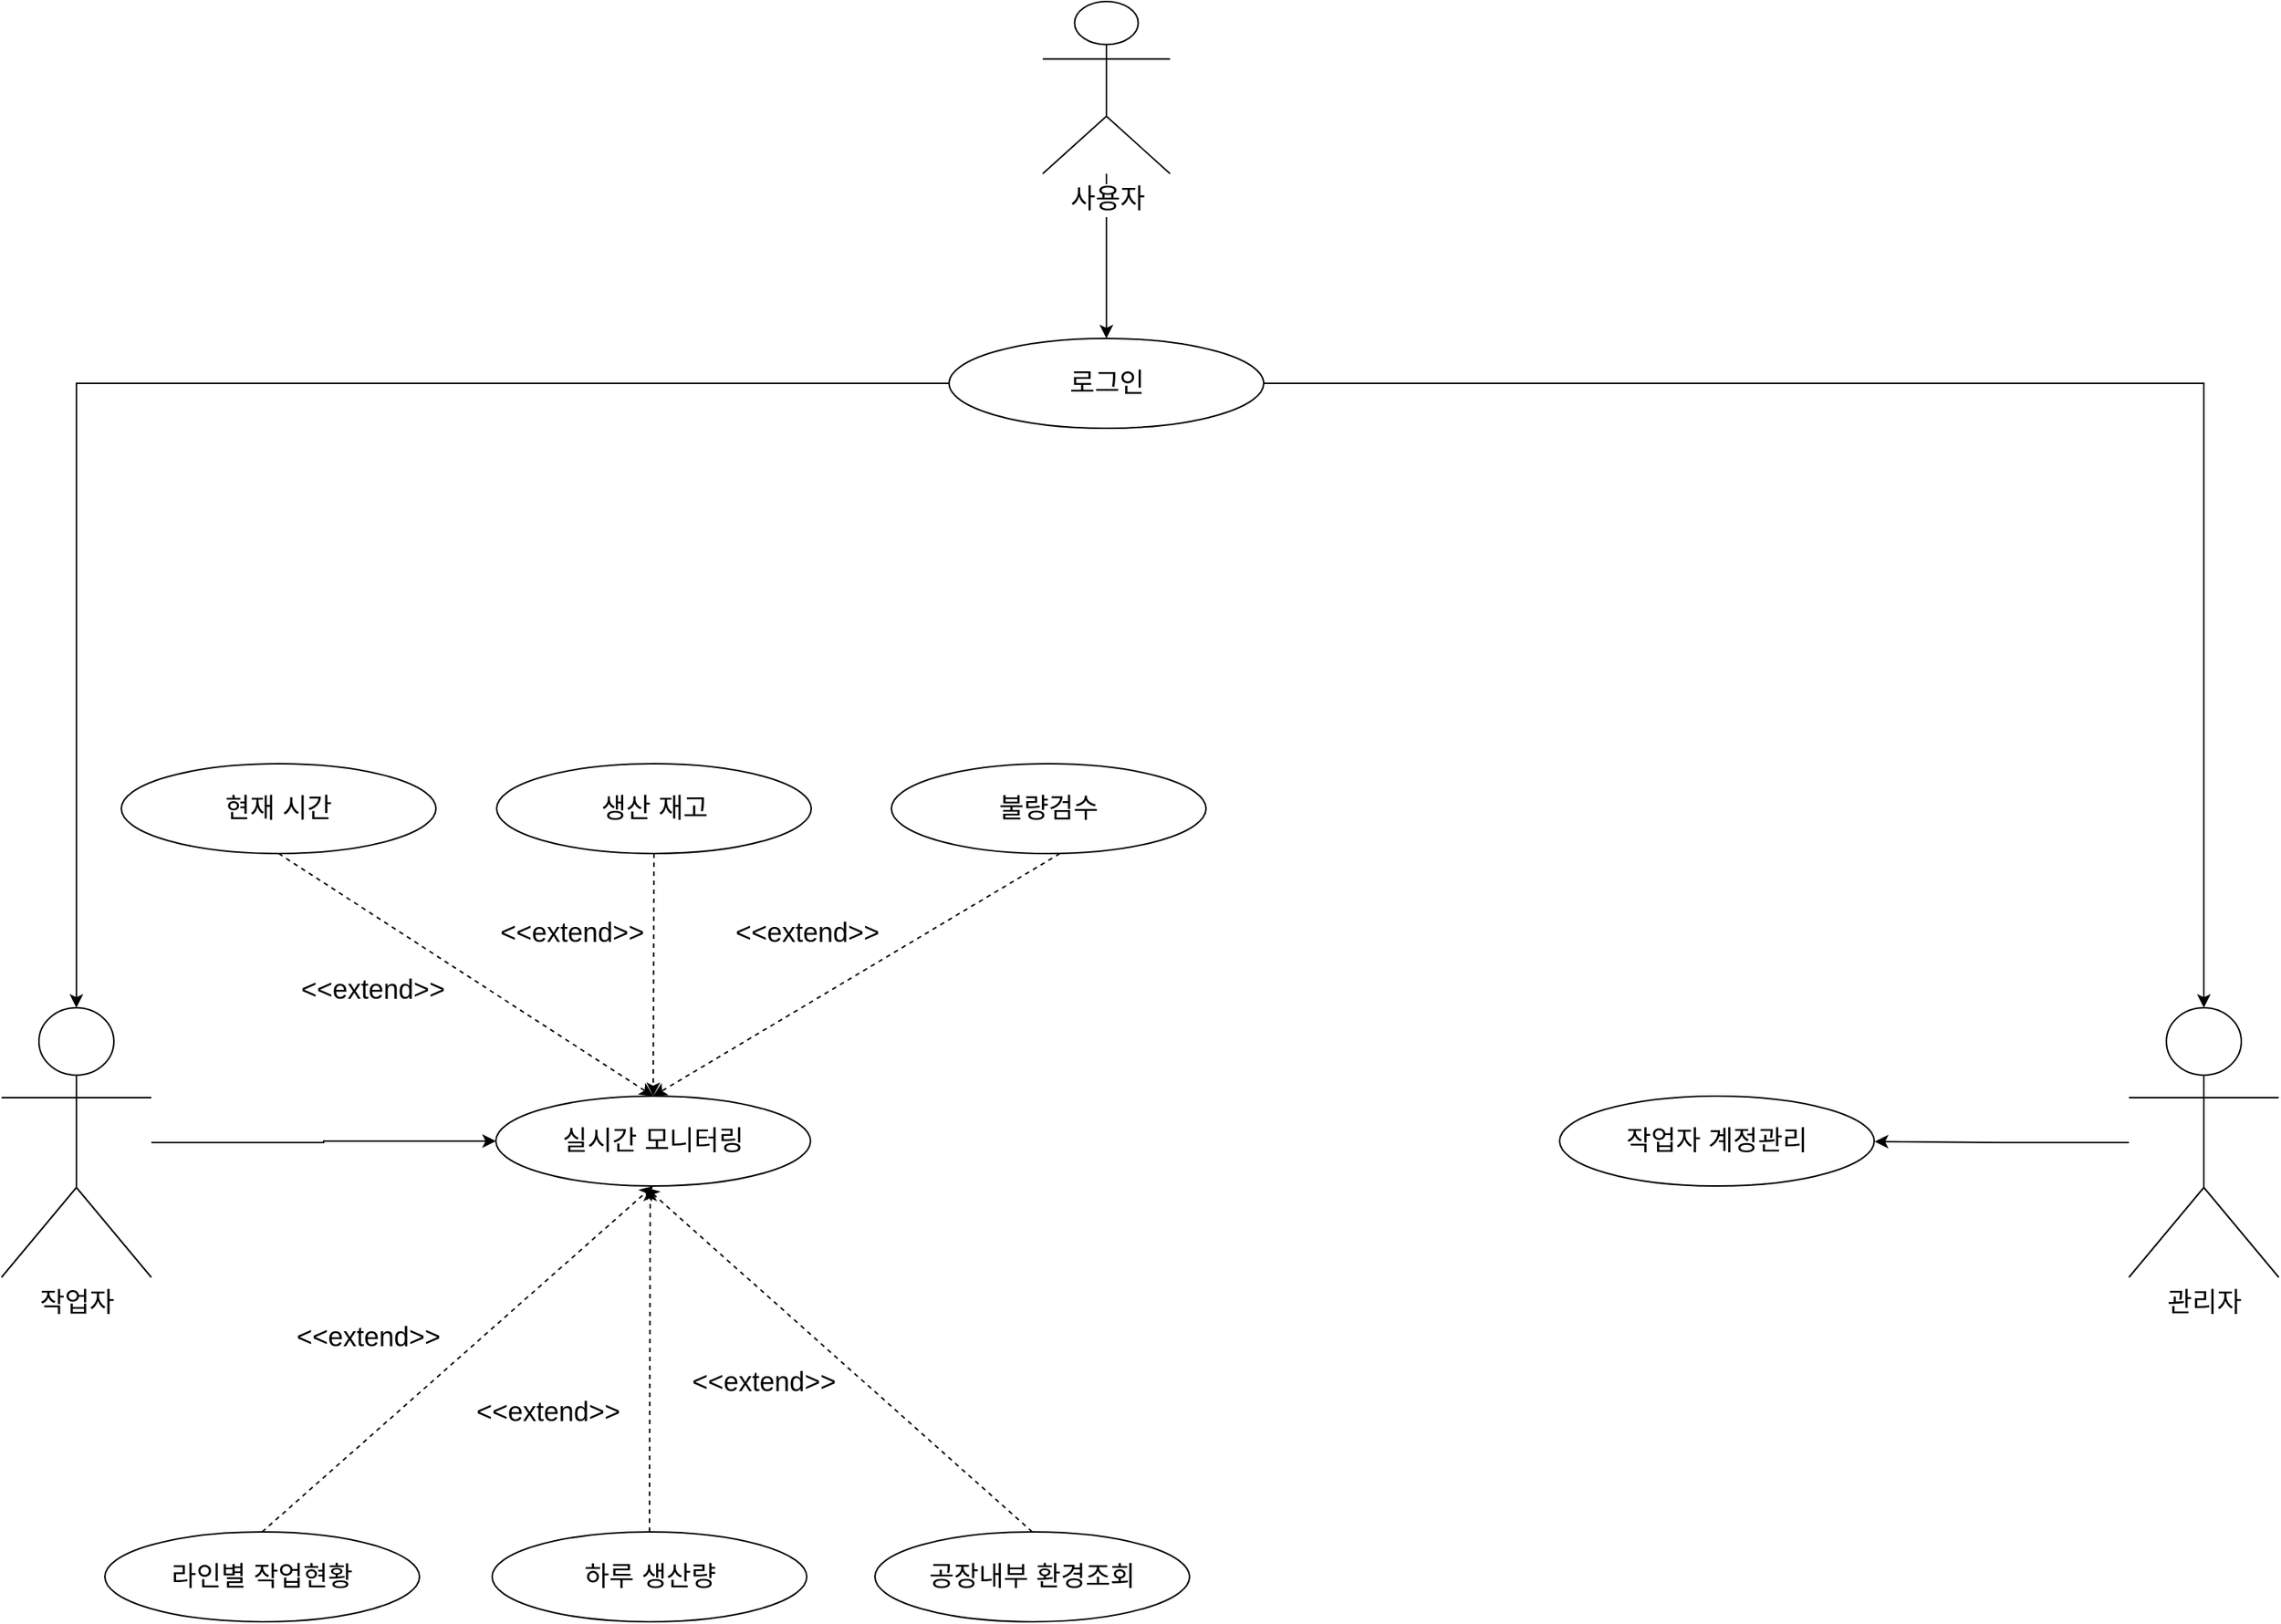 <mxfile version="11.3.1" type="google" pages="1"><diagram name="UseCase Diagram" id="13e1069c-82ec-6db2-03f1-153e76fe0fe0"><mxGraphModel dx="2393" dy="1247" grid="1" gridSize="10" guides="1" tooltips="1" connect="1" arrows="1" fold="1" page="1" pageScale="1" pageWidth="1654" pageHeight="1169" background="#ffffff" math="0" shadow="0"><root><mxCell id="0"/><mxCell id="1" parent="0"/><mxCell id="bj9WMlJ-lcKlN8jrLX82-24" style="edgeStyle=orthogonalEdgeStyle;rounded=0;orthogonalLoop=1;jettySize=auto;html=1;entryX=0;entryY=0.5;entryDx=0;entryDy=0;fontSize=18;" edge="1" parent="1" source="bj9WMlJ-lcKlN8jrLX82-1" target="bj9WMlJ-lcKlN8jrLX82-22"><mxGeometry relative="1" as="geometry"/></mxCell><mxCell id="bj9WMlJ-lcKlN8jrLX82-1" value="작업자&lt;br style=&quot;font-size: 18px;&quot;&gt;" style="shape=umlActor;verticalLabelPosition=bottom;labelBackgroundColor=#ffffff;verticalAlign=top;html=1;fontSize=18;" vertex="1" parent="1"><mxGeometry x="100" y="677" width="100" height="180" as="geometry"/></mxCell><mxCell id="bj9WMlJ-lcKlN8jrLX82-51" style="edgeStyle=orthogonalEdgeStyle;rounded=0;orthogonalLoop=1;jettySize=auto;html=1;entryX=1;entryY=0.5;entryDx=0;entryDy=0;fontSize=18;" edge="1" parent="1" source="bj9WMlJ-lcKlN8jrLX82-17"><mxGeometry relative="1" as="geometry"><mxPoint x="1350.333" y="766.333" as="targetPoint"/></mxGeometry></mxCell><mxCell id="bj9WMlJ-lcKlN8jrLX82-17" value="관리자" style="shape=umlActor;verticalLabelPosition=bottom;labelBackgroundColor=#ffffff;verticalAlign=top;html=1;fontSize=18;" vertex="1" parent="1"><mxGeometry x="1520" y="677" width="100" height="180" as="geometry"/></mxCell><mxCell id="bj9WMlJ-lcKlN8jrLX82-55" style="edgeStyle=orthogonalEdgeStyle;rounded=0;orthogonalLoop=1;jettySize=auto;html=1;entryX=0.5;entryY=0;entryDx=0;entryDy=0;fontSize=18;" edge="1" parent="1" source="bj9WMlJ-lcKlN8jrLX82-18" target="bj9WMlJ-lcKlN8jrLX82-53"><mxGeometry relative="1" as="geometry"/></mxCell><mxCell id="bj9WMlJ-lcKlN8jrLX82-18" value="사용자&lt;br style=&quot;font-size: 18px;&quot;&gt;" style="shape=umlActor;verticalLabelPosition=bottom;labelBackgroundColor=#ffffff;verticalAlign=top;html=1;fontSize=18;" vertex="1" parent="1"><mxGeometry x="795" y="5" width="85" height="115" as="geometry"/></mxCell><mxCell id="bj9WMlJ-lcKlN8jrLX82-22" value="실시간 모니터링" style="ellipse;whiteSpace=wrap;html=1;fontSize=18;" vertex="1" parent="1"><mxGeometry x="430" y="736" width="210" height="60" as="geometry"/></mxCell><mxCell id="bj9WMlJ-lcKlN8jrLX82-25" value="라인별 작업현황" style="ellipse;whiteSpace=wrap;html=1;fontSize=18;" vertex="1" parent="1"><mxGeometry x="169" y="1027" width="210" height="60" as="geometry"/></mxCell><mxCell id="bj9WMlJ-lcKlN8jrLX82-26" value="하루 생산량" style="ellipse;whiteSpace=wrap;html=1;fontSize=18;" vertex="1" parent="1"><mxGeometry x="427.5" y="1027" width="210" height="60" as="geometry"/></mxCell><mxCell id="bj9WMlJ-lcKlN8jrLX82-27" value="공장내부 환경조회" style="ellipse;whiteSpace=wrap;html=1;fontSize=18;" vertex="1" parent="1"><mxGeometry x="683" y="1027" width="210" height="60" as="geometry"/></mxCell><mxCell id="bj9WMlJ-lcKlN8jrLX82-29" value="현재 시간" style="ellipse;whiteSpace=wrap;html=1;fontSize=18;" vertex="1" parent="1"><mxGeometry x="180" y="514" width="210" height="60" as="geometry"/></mxCell><mxCell id="bj9WMlJ-lcKlN8jrLX82-30" value="생산 재고" style="ellipse;whiteSpace=wrap;html=1;fontSize=18;" vertex="1" parent="1"><mxGeometry x="430.5" y="514" width="210" height="60" as="geometry"/></mxCell><mxCell id="bj9WMlJ-lcKlN8jrLX82-31" value="불량검수" style="ellipse;whiteSpace=wrap;html=1;fontSize=18;" vertex="1" parent="1"><mxGeometry x="694" y="514" width="210" height="60" as="geometry"/></mxCell><mxCell id="bj9WMlJ-lcKlN8jrLX82-34" value="" style="endArrow=classic;html=1;fontSize=18;exitX=0.5;exitY=0;exitDx=0;exitDy=0;entryX=0.5;entryY=1;entryDx=0;entryDy=0;dashed=1;" edge="1" parent="1" source="bj9WMlJ-lcKlN8jrLX82-25" target="bj9WMlJ-lcKlN8jrLX82-22"><mxGeometry width="50" height="50" relative="1" as="geometry"><mxPoint x="100" y="1157" as="sourcePoint"/><mxPoint x="150" y="1107" as="targetPoint"/></mxGeometry></mxCell><mxCell id="bj9WMlJ-lcKlN8jrLX82-35" value="" style="endArrow=classic;html=1;dashed=1;fontSize=18;exitX=0.5;exitY=0;exitDx=0;exitDy=0;" edge="1" parent="1" source="bj9WMlJ-lcKlN8jrLX82-26"><mxGeometry width="50" height="50" relative="1" as="geometry"><mxPoint x="100" y="1157" as="sourcePoint"/><mxPoint x="533" y="797" as="targetPoint"/></mxGeometry></mxCell><mxCell id="bj9WMlJ-lcKlN8jrLX82-36" value="" style="endArrow=classic;html=1;dashed=1;fontSize=18;exitX=0.5;exitY=0;exitDx=0;exitDy=0;" edge="1" parent="1" source="bj9WMlJ-lcKlN8jrLX82-27"><mxGeometry width="50" height="50" relative="1" as="geometry"><mxPoint x="100" y="1157" as="sourcePoint"/><mxPoint x="530" y="797" as="targetPoint"/></mxGeometry></mxCell><mxCell id="bj9WMlJ-lcKlN8jrLX82-37" value="&amp;lt;&amp;lt;extend&amp;gt;&amp;gt;" style="text;html=1;strokeColor=none;fillColor=none;align=center;verticalAlign=middle;whiteSpace=wrap;rounded=0;fontSize=18;" vertex="1" parent="1"><mxGeometry x="285" y="887" width="120" height="20" as="geometry"/></mxCell><mxCell id="bj9WMlJ-lcKlN8jrLX82-38" value="&amp;lt;&amp;lt;extend&amp;gt;&amp;gt;" style="text;html=1;strokeColor=none;fillColor=none;align=center;verticalAlign=middle;whiteSpace=wrap;rounded=0;fontSize=18;" vertex="1" parent="1"><mxGeometry x="405" y="937" width="120" height="20" as="geometry"/></mxCell><mxCell id="bj9WMlJ-lcKlN8jrLX82-39" value="&amp;lt;&amp;lt;extend&amp;gt;&amp;gt;" style="text;html=1;strokeColor=none;fillColor=none;align=center;verticalAlign=middle;whiteSpace=wrap;rounded=0;fontSize=18;" vertex="1" parent="1"><mxGeometry x="548.5" y="917" width="120" height="20" as="geometry"/></mxCell><mxCell id="bj9WMlJ-lcKlN8jrLX82-42" value="" style="endArrow=classic;html=1;dashed=1;fontSize=18;exitX=0.5;exitY=1;exitDx=0;exitDy=0;entryX=0.5;entryY=0;entryDx=0;entryDy=0;" edge="1" parent="1" source="bj9WMlJ-lcKlN8jrLX82-29" target="bj9WMlJ-lcKlN8jrLX82-22"><mxGeometry width="50" height="50" relative="1" as="geometry"><mxPoint x="100" y="1157" as="sourcePoint"/><mxPoint x="150" y="1107" as="targetPoint"/></mxGeometry></mxCell><mxCell id="bj9WMlJ-lcKlN8jrLX82-43" value="" style="endArrow=classic;html=1;dashed=1;fontSize=18;exitX=0.5;exitY=1;exitDx=0;exitDy=0;entryX=0.5;entryY=0;entryDx=0;entryDy=0;" edge="1" parent="1" source="bj9WMlJ-lcKlN8jrLX82-30" target="bj9WMlJ-lcKlN8jrLX82-22"><mxGeometry width="50" height="50" relative="1" as="geometry"><mxPoint x="326" y="584" as="sourcePoint"/><mxPoint x="576" y="746" as="targetPoint"/></mxGeometry></mxCell><mxCell id="bj9WMlJ-lcKlN8jrLX82-44" value="" style="endArrow=classic;html=1;dashed=1;fontSize=18;exitX=0.5;exitY=1;exitDx=0;exitDy=0;entryX=0.5;entryY=0;entryDx=0;entryDy=0;" edge="1" parent="1" target="bj9WMlJ-lcKlN8jrLX82-22"><mxGeometry width="50" height="50" relative="1" as="geometry"><mxPoint x="806.5" y="574" as="sourcePoint"/><mxPoint x="799" y="736" as="targetPoint"/></mxGeometry></mxCell><mxCell id="bj9WMlJ-lcKlN8jrLX82-45" value="&amp;lt;&amp;lt;extend&amp;gt;&amp;gt;" style="text;html=1;strokeColor=none;fillColor=none;align=center;verticalAlign=middle;whiteSpace=wrap;rounded=0;fontSize=18;" vertex="1" parent="1"><mxGeometry x="288" y="655" width="120" height="20" as="geometry"/></mxCell><mxCell id="bj9WMlJ-lcKlN8jrLX82-46" value="&amp;lt;&amp;lt;extend&amp;gt;&amp;gt;" style="text;html=1;strokeColor=none;fillColor=none;align=center;verticalAlign=middle;whiteSpace=wrap;rounded=0;fontSize=18;" vertex="1" parent="1"><mxGeometry x="420.5" y="617" width="120" height="20" as="geometry"/></mxCell><mxCell id="bj9WMlJ-lcKlN8jrLX82-47" value="&amp;lt;&amp;lt;extend&amp;gt;&amp;gt;" style="text;html=1;strokeColor=none;fillColor=none;align=center;verticalAlign=middle;whiteSpace=wrap;rounded=0;fontSize=18;" vertex="1" parent="1"><mxGeometry x="577.5" y="617" width="120" height="20" as="geometry"/></mxCell><mxCell id="bj9WMlJ-lcKlN8jrLX82-49" value="작업자 계정관리" style="ellipse;whiteSpace=wrap;html=1;fontSize=18;" vertex="1" parent="1"><mxGeometry x="1140" y="736" width="210" height="60" as="geometry"/></mxCell><mxCell id="bj9WMlJ-lcKlN8jrLX82-56" style="edgeStyle=orthogonalEdgeStyle;rounded=0;orthogonalLoop=1;jettySize=auto;html=1;entryX=0.5;entryY=0;entryDx=0;entryDy=0;entryPerimeter=0;fontSize=18;" edge="1" parent="1" source="bj9WMlJ-lcKlN8jrLX82-53" target="bj9WMlJ-lcKlN8jrLX82-1"><mxGeometry relative="1" as="geometry"/></mxCell><mxCell id="bj9WMlJ-lcKlN8jrLX82-59" style="edgeStyle=orthogonalEdgeStyle;rounded=0;orthogonalLoop=1;jettySize=auto;html=1;entryX=0.5;entryY=0;entryDx=0;entryDy=0;entryPerimeter=0;fontSize=18;" edge="1" parent="1" source="bj9WMlJ-lcKlN8jrLX82-53" target="bj9WMlJ-lcKlN8jrLX82-17"><mxGeometry relative="1" as="geometry"/></mxCell><mxCell id="bj9WMlJ-lcKlN8jrLX82-53" value="로그인" style="ellipse;whiteSpace=wrap;html=1;fontSize=18;" vertex="1" parent="1"><mxGeometry x="732.5" y="230" width="210" height="60" as="geometry"/></mxCell></root></mxGraphModel></diagram></mxfile>